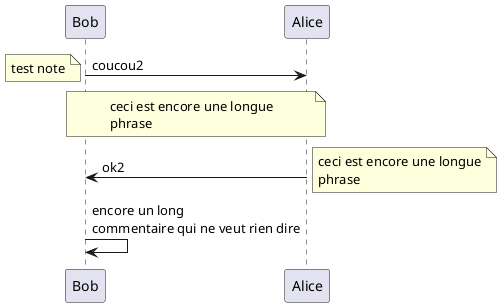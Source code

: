 {
  "sha1": "2wjzb5l6iatc2olzhg2aitdny89abir",
  "insertion": {
    "when": "2024-05-30T20:48:20.118Z",
    "user": "plantuml@gmail.com"
  }
}
@startuml
Bob->Alice: coucou2
note left: test note
note over Bob,Alice
ceci est encore une longue
phrase
end note
Alice->Bob: ok2
note right
ceci est encore une longue
phrase
end note
Bob->Bob: encore un long\ncommentaire qui ne veut rien dire
@enduml
